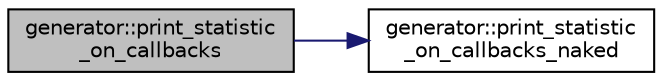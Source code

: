 digraph "generator::print_statistic_on_callbacks"
{
  edge [fontname="Helvetica",fontsize="10",labelfontname="Helvetica",labelfontsize="10"];
  node [fontname="Helvetica",fontsize="10",shape=record];
  rankdir="LR";
  Node19083 [label="generator::print_statistic\l_on_callbacks",height=0.2,width=0.4,color="black", fillcolor="grey75", style="filled", fontcolor="black"];
  Node19083 -> Node19084 [color="midnightblue",fontsize="10",style="solid",fontname="Helvetica"];
  Node19084 [label="generator::print_statistic\l_on_callbacks_naked",height=0.2,width=0.4,color="black", fillcolor="white", style="filled",URL="$d7/d73/classgenerator.html#ad9bea0506f53f0e30074eb6917b8178d"];
}
